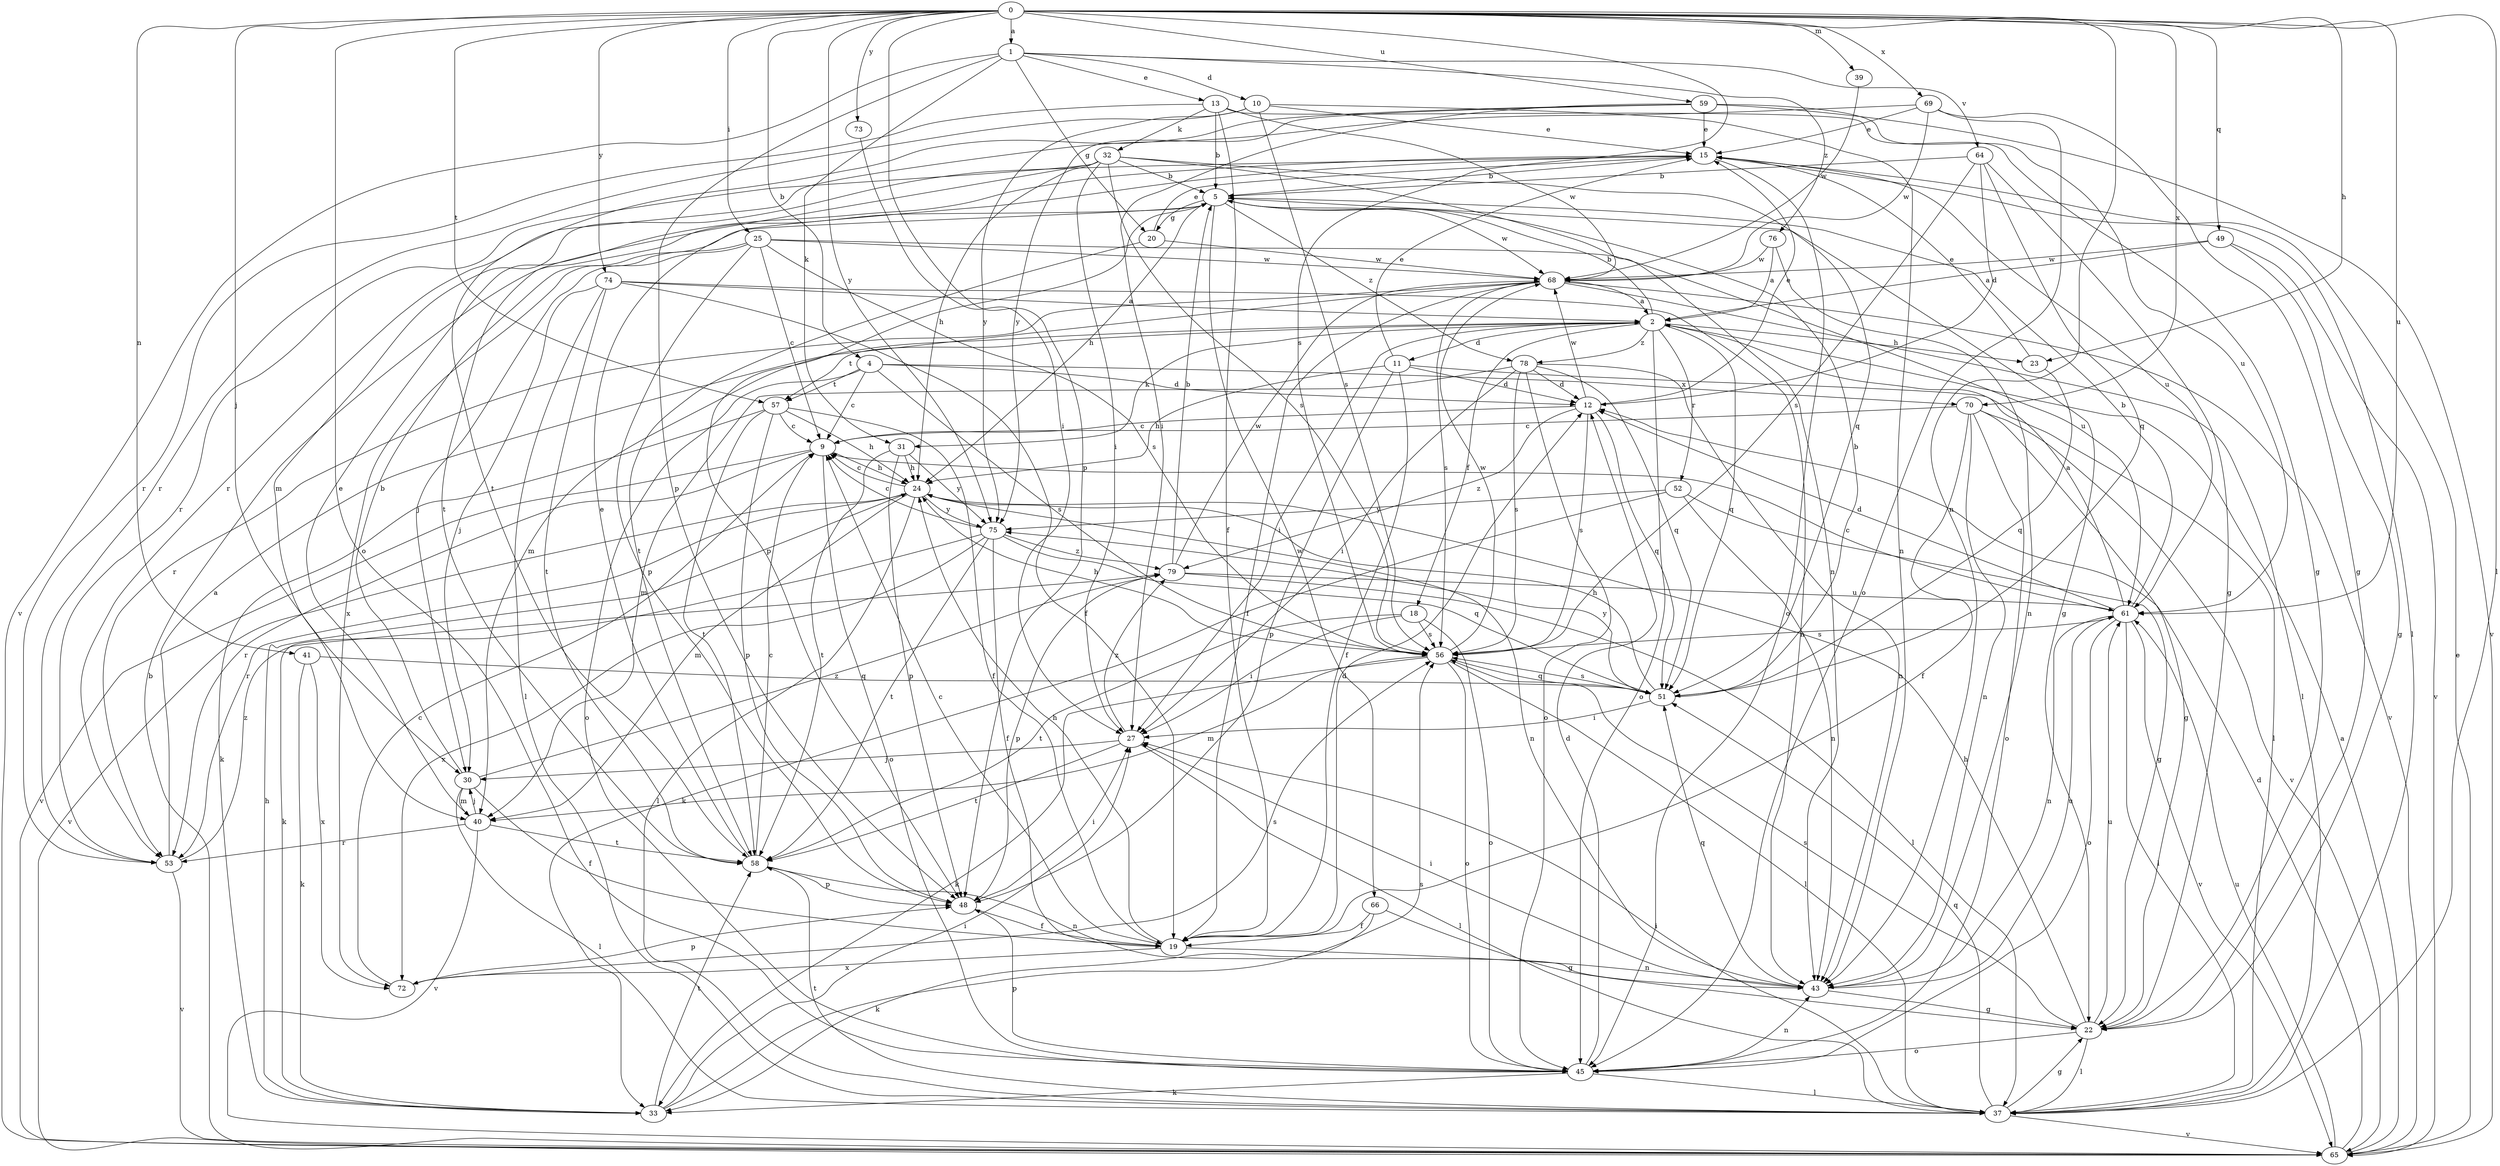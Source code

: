 strict digraph  {
0;
1;
2;
4;
5;
9;
10;
11;
12;
13;
15;
18;
19;
20;
22;
23;
24;
25;
27;
30;
31;
32;
33;
37;
39;
40;
41;
43;
45;
48;
49;
51;
52;
53;
56;
57;
58;
59;
61;
64;
65;
66;
68;
69;
70;
72;
73;
74;
75;
76;
78;
79;
0 -> 1  [label=a];
0 -> 4  [label=b];
0 -> 23  [label=h];
0 -> 25  [label=i];
0 -> 30  [label=j];
0 -> 37  [label=l];
0 -> 39  [label=m];
0 -> 41  [label=n];
0 -> 43  [label=n];
0 -> 45  [label=o];
0 -> 48  [label=p];
0 -> 49  [label=q];
0 -> 56  [label=s];
0 -> 57  [label=t];
0 -> 59  [label=u];
0 -> 61  [label=u];
0 -> 69  [label=x];
0 -> 70  [label=x];
0 -> 73  [label=y];
0 -> 74  [label=y];
0 -> 75  [label=y];
1 -> 10  [label=d];
1 -> 13  [label=e];
1 -> 20  [label=g];
1 -> 31  [label=k];
1 -> 48  [label=p];
1 -> 64  [label=v];
1 -> 65  [label=v];
1 -> 76  [label=z];
2 -> 5  [label=b];
2 -> 11  [label=d];
2 -> 18  [label=f];
2 -> 23  [label=h];
2 -> 27  [label=i];
2 -> 31  [label=k];
2 -> 45  [label=o];
2 -> 51  [label=q];
2 -> 52  [label=r];
2 -> 57  [label=t];
2 -> 78  [label=z];
4 -> 9  [label=c];
4 -> 12  [label=d];
4 -> 45  [label=o];
4 -> 56  [label=s];
4 -> 57  [label=t];
4 -> 70  [label=x];
5 -> 20  [label=g];
5 -> 22  [label=g];
5 -> 24  [label=h];
5 -> 48  [label=p];
5 -> 66  [label=w];
5 -> 68  [label=w];
5 -> 78  [label=z];
9 -> 24  [label=h];
9 -> 45  [label=o];
9 -> 53  [label=r];
9 -> 65  [label=v];
10 -> 15  [label=e];
10 -> 43  [label=n];
10 -> 53  [label=r];
10 -> 56  [label=s];
10 -> 75  [label=y];
11 -> 12  [label=d];
11 -> 15  [label=e];
11 -> 19  [label=f];
11 -> 24  [label=h];
11 -> 37  [label=l];
11 -> 48  [label=p];
12 -> 9  [label=c];
12 -> 15  [label=e];
12 -> 51  [label=q];
12 -> 56  [label=s];
12 -> 68  [label=w];
12 -> 79  [label=z];
13 -> 5  [label=b];
13 -> 19  [label=f];
13 -> 22  [label=g];
13 -> 32  [label=k];
13 -> 53  [label=r];
13 -> 68  [label=w];
15 -> 5  [label=b];
15 -> 37  [label=l];
15 -> 40  [label=m];
15 -> 45  [label=o];
15 -> 61  [label=u];
18 -> 27  [label=i];
18 -> 45  [label=o];
18 -> 56  [label=s];
18 -> 58  [label=t];
19 -> 9  [label=c];
19 -> 12  [label=d];
19 -> 24  [label=h];
19 -> 43  [label=n];
19 -> 72  [label=x];
20 -> 15  [label=e];
20 -> 58  [label=t];
20 -> 68  [label=w];
22 -> 24  [label=h];
22 -> 37  [label=l];
22 -> 45  [label=o];
22 -> 56  [label=s];
22 -> 61  [label=u];
23 -> 15  [label=e];
23 -> 51  [label=q];
24 -> 9  [label=c];
24 -> 37  [label=l];
24 -> 40  [label=m];
24 -> 43  [label=n];
24 -> 53  [label=r];
24 -> 65  [label=v];
24 -> 75  [label=y];
25 -> 9  [label=c];
25 -> 30  [label=j];
25 -> 48  [label=p];
25 -> 56  [label=s];
25 -> 61  [label=u];
25 -> 68  [label=w];
25 -> 72  [label=x];
27 -> 30  [label=j];
27 -> 37  [label=l];
27 -> 58  [label=t];
27 -> 79  [label=z];
30 -> 5  [label=b];
30 -> 19  [label=f];
30 -> 37  [label=l];
30 -> 40  [label=m];
30 -> 79  [label=z];
31 -> 24  [label=h];
31 -> 48  [label=p];
31 -> 58  [label=t];
31 -> 75  [label=y];
32 -> 5  [label=b];
32 -> 24  [label=h];
32 -> 27  [label=i];
32 -> 43  [label=n];
32 -> 51  [label=q];
32 -> 53  [label=r];
32 -> 56  [label=s];
32 -> 58  [label=t];
33 -> 24  [label=h];
33 -> 27  [label=i];
33 -> 56  [label=s];
33 -> 58  [label=t];
37 -> 22  [label=g];
37 -> 27  [label=i];
37 -> 51  [label=q];
37 -> 58  [label=t];
37 -> 65  [label=v];
39 -> 68  [label=w];
40 -> 15  [label=e];
40 -> 30  [label=j];
40 -> 53  [label=r];
40 -> 58  [label=t];
40 -> 65  [label=v];
41 -> 33  [label=k];
41 -> 51  [label=q];
41 -> 72  [label=x];
43 -> 22  [label=g];
43 -> 27  [label=i];
43 -> 51  [label=q];
43 -> 61  [label=u];
45 -> 12  [label=d];
45 -> 33  [label=k];
45 -> 37  [label=l];
45 -> 43  [label=n];
45 -> 48  [label=p];
48 -> 19  [label=f];
48 -> 27  [label=i];
49 -> 2  [label=a];
49 -> 22  [label=g];
49 -> 65  [label=v];
49 -> 68  [label=w];
51 -> 5  [label=b];
51 -> 24  [label=h];
51 -> 27  [label=i];
51 -> 56  [label=s];
51 -> 75  [label=y];
52 -> 22  [label=g];
52 -> 33  [label=k];
52 -> 43  [label=n];
52 -> 75  [label=y];
53 -> 2  [label=a];
53 -> 65  [label=v];
53 -> 79  [label=z];
56 -> 24  [label=h];
56 -> 33  [label=k];
56 -> 37  [label=l];
56 -> 40  [label=m];
56 -> 45  [label=o];
56 -> 51  [label=q];
56 -> 68  [label=w];
57 -> 9  [label=c];
57 -> 19  [label=f];
57 -> 24  [label=h];
57 -> 33  [label=k];
57 -> 48  [label=p];
57 -> 58  [label=t];
58 -> 9  [label=c];
58 -> 15  [label=e];
58 -> 43  [label=n];
58 -> 48  [label=p];
59 -> 15  [label=e];
59 -> 27  [label=i];
59 -> 58  [label=t];
59 -> 61  [label=u];
59 -> 65  [label=v];
59 -> 75  [label=y];
61 -> 2  [label=a];
61 -> 5  [label=b];
61 -> 9  [label=c];
61 -> 12  [label=d];
61 -> 37  [label=l];
61 -> 43  [label=n];
61 -> 45  [label=o];
61 -> 56  [label=s];
61 -> 65  [label=v];
64 -> 5  [label=b];
64 -> 12  [label=d];
64 -> 22  [label=g];
64 -> 51  [label=q];
64 -> 56  [label=s];
65 -> 2  [label=a];
65 -> 5  [label=b];
65 -> 12  [label=d];
65 -> 15  [label=e];
65 -> 61  [label=u];
66 -> 19  [label=f];
66 -> 22  [label=g];
66 -> 33  [label=k];
68 -> 2  [label=a];
68 -> 19  [label=f];
68 -> 37  [label=l];
68 -> 40  [label=m];
68 -> 53  [label=r];
68 -> 56  [label=s];
68 -> 65  [label=v];
69 -> 15  [label=e];
69 -> 22  [label=g];
69 -> 45  [label=o];
69 -> 53  [label=r];
69 -> 68  [label=w];
70 -> 9  [label=c];
70 -> 19  [label=f];
70 -> 22  [label=g];
70 -> 43  [label=n];
70 -> 45  [label=o];
70 -> 65  [label=v];
72 -> 9  [label=c];
72 -> 48  [label=p];
72 -> 56  [label=s];
73 -> 27  [label=i];
74 -> 2  [label=a];
74 -> 19  [label=f];
74 -> 30  [label=j];
74 -> 37  [label=l];
74 -> 43  [label=n];
74 -> 58  [label=t];
75 -> 9  [label=c];
75 -> 19  [label=f];
75 -> 33  [label=k];
75 -> 51  [label=q];
75 -> 58  [label=t];
75 -> 72  [label=x];
75 -> 79  [label=z];
76 -> 2  [label=a];
76 -> 43  [label=n];
76 -> 68  [label=w];
78 -> 12  [label=d];
78 -> 27  [label=i];
78 -> 40  [label=m];
78 -> 43  [label=n];
78 -> 45  [label=o];
78 -> 51  [label=q];
78 -> 56  [label=s];
79 -> 5  [label=b];
79 -> 37  [label=l];
79 -> 48  [label=p];
79 -> 61  [label=u];
79 -> 68  [label=w];
}
